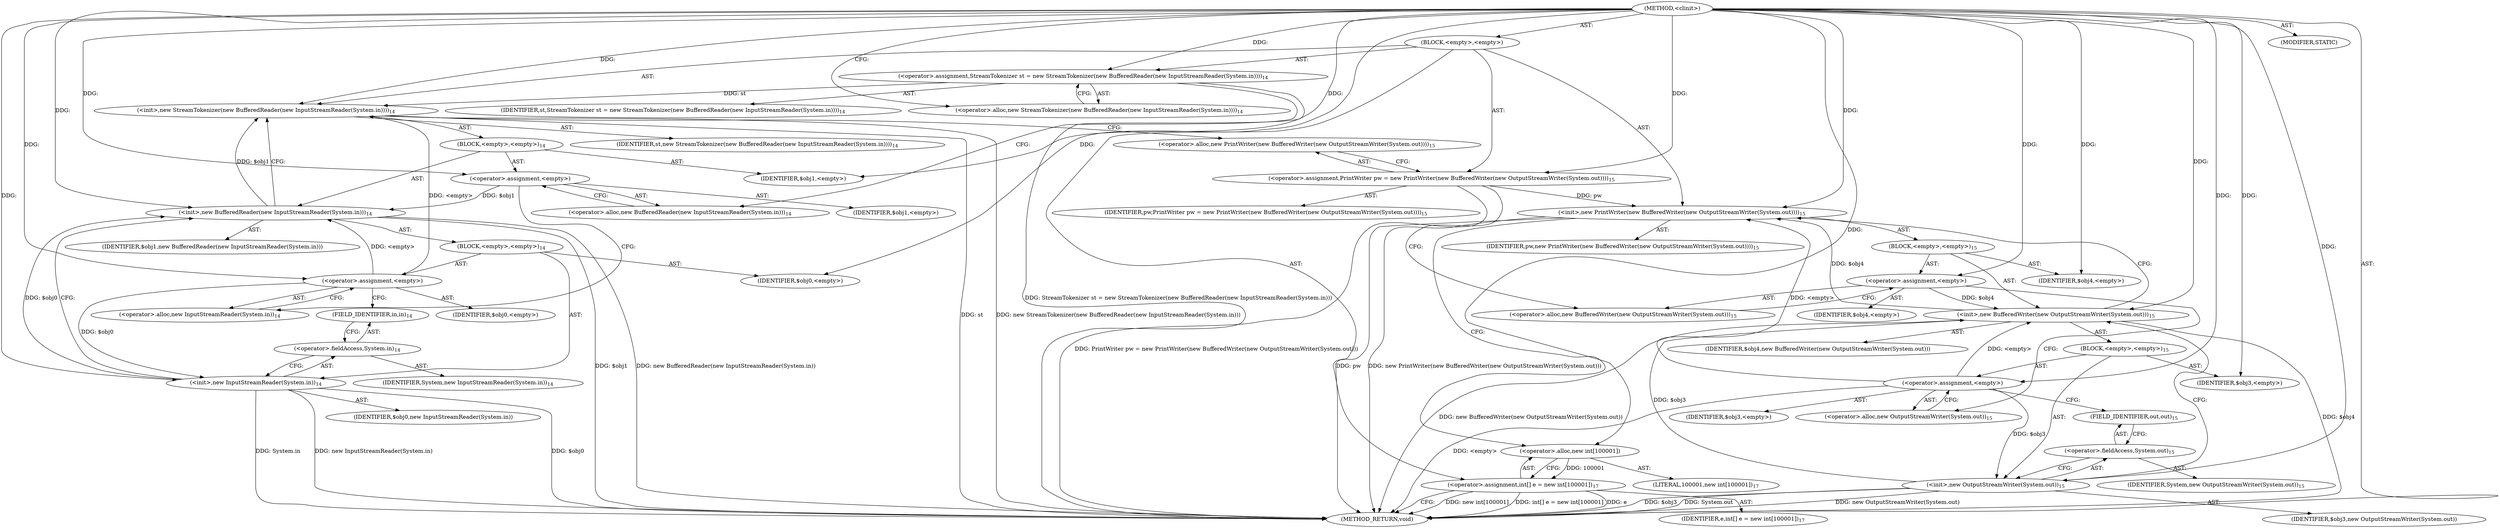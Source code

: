 digraph "&lt;clinit&gt;" {  
"424" [label = <(METHOD,&lt;clinit&gt;)> ]
"425" [label = <(BLOCK,&lt;empty&gt;,&lt;empty&gt;)> ]
"426" [label = <(&lt;operator&gt;.assignment,StreamTokenizer st = new StreamTokenizer(new BufferedReader(new InputStreamReader(System.in))))<SUB>14</SUB>> ]
"427" [label = <(IDENTIFIER,st,StreamTokenizer st = new StreamTokenizer(new BufferedReader(new InputStreamReader(System.in))))<SUB>14</SUB>> ]
"428" [label = <(&lt;operator&gt;.alloc,new StreamTokenizer(new BufferedReader(new InputStreamReader(System.in))))<SUB>14</SUB>> ]
"429" [label = <(&lt;init&gt;,new StreamTokenizer(new BufferedReader(new InputStreamReader(System.in))))<SUB>14</SUB>> ]
"3" [label = <(IDENTIFIER,st,new StreamTokenizer(new BufferedReader(new InputStreamReader(System.in))))<SUB>14</SUB>> ]
"430" [label = <(BLOCK,&lt;empty&gt;,&lt;empty&gt;)<SUB>14</SUB>> ]
"431" [label = <(&lt;operator&gt;.assignment,&lt;empty&gt;)> ]
"432" [label = <(IDENTIFIER,$obj1,&lt;empty&gt;)> ]
"433" [label = <(&lt;operator&gt;.alloc,new BufferedReader(new InputStreamReader(System.in)))<SUB>14</SUB>> ]
"434" [label = <(&lt;init&gt;,new BufferedReader(new InputStreamReader(System.in)))<SUB>14</SUB>> ]
"435" [label = <(IDENTIFIER,$obj1,new BufferedReader(new InputStreamReader(System.in)))> ]
"436" [label = <(BLOCK,&lt;empty&gt;,&lt;empty&gt;)<SUB>14</SUB>> ]
"437" [label = <(&lt;operator&gt;.assignment,&lt;empty&gt;)> ]
"438" [label = <(IDENTIFIER,$obj0,&lt;empty&gt;)> ]
"439" [label = <(&lt;operator&gt;.alloc,new InputStreamReader(System.in))<SUB>14</SUB>> ]
"440" [label = <(&lt;init&gt;,new InputStreamReader(System.in))<SUB>14</SUB>> ]
"441" [label = <(IDENTIFIER,$obj0,new InputStreamReader(System.in))> ]
"442" [label = <(&lt;operator&gt;.fieldAccess,System.in)<SUB>14</SUB>> ]
"443" [label = <(IDENTIFIER,System,new InputStreamReader(System.in))<SUB>14</SUB>> ]
"444" [label = <(FIELD_IDENTIFIER,in,in)<SUB>14</SUB>> ]
"445" [label = <(IDENTIFIER,$obj0,&lt;empty&gt;)> ]
"446" [label = <(IDENTIFIER,$obj1,&lt;empty&gt;)> ]
"447" [label = <(&lt;operator&gt;.assignment,PrintWriter pw = new PrintWriter(new BufferedWriter(new OutputStreamWriter(System.out))))<SUB>15</SUB>> ]
"448" [label = <(IDENTIFIER,pw,PrintWriter pw = new PrintWriter(new BufferedWriter(new OutputStreamWriter(System.out))))<SUB>15</SUB>> ]
"449" [label = <(&lt;operator&gt;.alloc,new PrintWriter(new BufferedWriter(new OutputStreamWriter(System.out))))<SUB>15</SUB>> ]
"450" [label = <(&lt;init&gt;,new PrintWriter(new BufferedWriter(new OutputStreamWriter(System.out))))<SUB>15</SUB>> ]
"5" [label = <(IDENTIFIER,pw,new PrintWriter(new BufferedWriter(new OutputStreamWriter(System.out))))<SUB>15</SUB>> ]
"451" [label = <(BLOCK,&lt;empty&gt;,&lt;empty&gt;)<SUB>15</SUB>> ]
"452" [label = <(&lt;operator&gt;.assignment,&lt;empty&gt;)> ]
"453" [label = <(IDENTIFIER,$obj4,&lt;empty&gt;)> ]
"454" [label = <(&lt;operator&gt;.alloc,new BufferedWriter(new OutputStreamWriter(System.out)))<SUB>15</SUB>> ]
"455" [label = <(&lt;init&gt;,new BufferedWriter(new OutputStreamWriter(System.out)))<SUB>15</SUB>> ]
"456" [label = <(IDENTIFIER,$obj4,new BufferedWriter(new OutputStreamWriter(System.out)))> ]
"457" [label = <(BLOCK,&lt;empty&gt;,&lt;empty&gt;)<SUB>15</SUB>> ]
"458" [label = <(&lt;operator&gt;.assignment,&lt;empty&gt;)> ]
"459" [label = <(IDENTIFIER,$obj3,&lt;empty&gt;)> ]
"460" [label = <(&lt;operator&gt;.alloc,new OutputStreamWriter(System.out))<SUB>15</SUB>> ]
"461" [label = <(&lt;init&gt;,new OutputStreamWriter(System.out))<SUB>15</SUB>> ]
"462" [label = <(IDENTIFIER,$obj3,new OutputStreamWriter(System.out))> ]
"463" [label = <(&lt;operator&gt;.fieldAccess,System.out)<SUB>15</SUB>> ]
"464" [label = <(IDENTIFIER,System,new OutputStreamWriter(System.out))<SUB>15</SUB>> ]
"465" [label = <(FIELD_IDENTIFIER,out,out)<SUB>15</SUB>> ]
"466" [label = <(IDENTIFIER,$obj3,&lt;empty&gt;)> ]
"467" [label = <(IDENTIFIER,$obj4,&lt;empty&gt;)> ]
"468" [label = <(&lt;operator&gt;.assignment,int[] e = new int[100001])<SUB>17</SUB>> ]
"469" [label = <(IDENTIFIER,e,int[] e = new int[100001])<SUB>17</SUB>> ]
"470" [label = <(&lt;operator&gt;.alloc,new int[100001])> ]
"471" [label = <(LITERAL,100001,new int[100001])<SUB>17</SUB>> ]
"472" [label = <(MODIFIER,STATIC)> ]
"473" [label = <(METHOD_RETURN,void)> ]
  "424" -> "425"  [ label = "AST: "] 
  "424" -> "472"  [ label = "AST: "] 
  "424" -> "473"  [ label = "AST: "] 
  "425" -> "426"  [ label = "AST: "] 
  "425" -> "429"  [ label = "AST: "] 
  "425" -> "447"  [ label = "AST: "] 
  "425" -> "450"  [ label = "AST: "] 
  "425" -> "468"  [ label = "AST: "] 
  "426" -> "427"  [ label = "AST: "] 
  "426" -> "428"  [ label = "AST: "] 
  "429" -> "3"  [ label = "AST: "] 
  "429" -> "430"  [ label = "AST: "] 
  "430" -> "431"  [ label = "AST: "] 
  "430" -> "434"  [ label = "AST: "] 
  "430" -> "446"  [ label = "AST: "] 
  "431" -> "432"  [ label = "AST: "] 
  "431" -> "433"  [ label = "AST: "] 
  "434" -> "435"  [ label = "AST: "] 
  "434" -> "436"  [ label = "AST: "] 
  "436" -> "437"  [ label = "AST: "] 
  "436" -> "440"  [ label = "AST: "] 
  "436" -> "445"  [ label = "AST: "] 
  "437" -> "438"  [ label = "AST: "] 
  "437" -> "439"  [ label = "AST: "] 
  "440" -> "441"  [ label = "AST: "] 
  "440" -> "442"  [ label = "AST: "] 
  "442" -> "443"  [ label = "AST: "] 
  "442" -> "444"  [ label = "AST: "] 
  "447" -> "448"  [ label = "AST: "] 
  "447" -> "449"  [ label = "AST: "] 
  "450" -> "5"  [ label = "AST: "] 
  "450" -> "451"  [ label = "AST: "] 
  "451" -> "452"  [ label = "AST: "] 
  "451" -> "455"  [ label = "AST: "] 
  "451" -> "467"  [ label = "AST: "] 
  "452" -> "453"  [ label = "AST: "] 
  "452" -> "454"  [ label = "AST: "] 
  "455" -> "456"  [ label = "AST: "] 
  "455" -> "457"  [ label = "AST: "] 
  "457" -> "458"  [ label = "AST: "] 
  "457" -> "461"  [ label = "AST: "] 
  "457" -> "466"  [ label = "AST: "] 
  "458" -> "459"  [ label = "AST: "] 
  "458" -> "460"  [ label = "AST: "] 
  "461" -> "462"  [ label = "AST: "] 
  "461" -> "463"  [ label = "AST: "] 
  "463" -> "464"  [ label = "AST: "] 
  "463" -> "465"  [ label = "AST: "] 
  "468" -> "469"  [ label = "AST: "] 
  "468" -> "470"  [ label = "AST: "] 
  "470" -> "471"  [ label = "AST: "] 
  "426" -> "433"  [ label = "CFG: "] 
  "429" -> "449"  [ label = "CFG: "] 
  "447" -> "454"  [ label = "CFG: "] 
  "450" -> "470"  [ label = "CFG: "] 
  "468" -> "473"  [ label = "CFG: "] 
  "428" -> "426"  [ label = "CFG: "] 
  "449" -> "447"  [ label = "CFG: "] 
  "470" -> "468"  [ label = "CFG: "] 
  "431" -> "439"  [ label = "CFG: "] 
  "434" -> "429"  [ label = "CFG: "] 
  "452" -> "460"  [ label = "CFG: "] 
  "455" -> "450"  [ label = "CFG: "] 
  "433" -> "431"  [ label = "CFG: "] 
  "454" -> "452"  [ label = "CFG: "] 
  "437" -> "444"  [ label = "CFG: "] 
  "440" -> "434"  [ label = "CFG: "] 
  "458" -> "465"  [ label = "CFG: "] 
  "461" -> "455"  [ label = "CFG: "] 
  "439" -> "437"  [ label = "CFG: "] 
  "442" -> "440"  [ label = "CFG: "] 
  "460" -> "458"  [ label = "CFG: "] 
  "463" -> "461"  [ label = "CFG: "] 
  "444" -> "442"  [ label = "CFG: "] 
  "465" -> "463"  [ label = "CFG: "] 
  "424" -> "428"  [ label = "CFG: "] 
  "426" -> "473"  [ label = "DDG: StreamTokenizer st = new StreamTokenizer(new BufferedReader(new InputStreamReader(System.in)))"] 
  "429" -> "473"  [ label = "DDG: st"] 
  "434" -> "473"  [ label = "DDG: $obj1"] 
  "440" -> "473"  [ label = "DDG: $obj0"] 
  "440" -> "473"  [ label = "DDG: System.in"] 
  "440" -> "473"  [ label = "DDG: new InputStreamReader(System.in)"] 
  "434" -> "473"  [ label = "DDG: new BufferedReader(new InputStreamReader(System.in))"] 
  "429" -> "473"  [ label = "DDG: new StreamTokenizer(new BufferedReader(new InputStreamReader(System.in)))"] 
  "447" -> "473"  [ label = "DDG: PrintWriter pw = new PrintWriter(new BufferedWriter(new OutputStreamWriter(System.out)))"] 
  "450" -> "473"  [ label = "DDG: pw"] 
  "455" -> "473"  [ label = "DDG: $obj4"] 
  "458" -> "473"  [ label = "DDG: &lt;empty&gt;"] 
  "461" -> "473"  [ label = "DDG: $obj3"] 
  "461" -> "473"  [ label = "DDG: System.out"] 
  "461" -> "473"  [ label = "DDG: new OutputStreamWriter(System.out)"] 
  "455" -> "473"  [ label = "DDG: new BufferedWriter(new OutputStreamWriter(System.out))"] 
  "450" -> "473"  [ label = "DDG: new PrintWriter(new BufferedWriter(new OutputStreamWriter(System.out)))"] 
  "468" -> "473"  [ label = "DDG: new int[100001]"] 
  "468" -> "473"  [ label = "DDG: int[] e = new int[100001]"] 
  "468" -> "473"  [ label = "DDG: e"] 
  "424" -> "426"  [ label = "DDG: "] 
  "424" -> "447"  [ label = "DDG: "] 
  "470" -> "468"  [ label = "DDG: 100001"] 
  "426" -> "429"  [ label = "DDG: st"] 
  "424" -> "429"  [ label = "DDG: "] 
  "437" -> "429"  [ label = "DDG: &lt;empty&gt;"] 
  "434" -> "429"  [ label = "DDG: $obj1"] 
  "447" -> "450"  [ label = "DDG: pw"] 
  "424" -> "450"  [ label = "DDG: "] 
  "458" -> "450"  [ label = "DDG: &lt;empty&gt;"] 
  "455" -> "450"  [ label = "DDG: $obj4"] 
  "424" -> "431"  [ label = "DDG: "] 
  "424" -> "446"  [ label = "DDG: "] 
  "424" -> "452"  [ label = "DDG: "] 
  "424" -> "467"  [ label = "DDG: "] 
  "424" -> "470"  [ label = "DDG: "] 
  "431" -> "434"  [ label = "DDG: $obj1"] 
  "424" -> "434"  [ label = "DDG: "] 
  "437" -> "434"  [ label = "DDG: &lt;empty&gt;"] 
  "440" -> "434"  [ label = "DDG: $obj0"] 
  "452" -> "455"  [ label = "DDG: $obj4"] 
  "424" -> "455"  [ label = "DDG: "] 
  "458" -> "455"  [ label = "DDG: &lt;empty&gt;"] 
  "461" -> "455"  [ label = "DDG: $obj3"] 
  "424" -> "437"  [ label = "DDG: "] 
  "424" -> "445"  [ label = "DDG: "] 
  "424" -> "458"  [ label = "DDG: "] 
  "424" -> "466"  [ label = "DDG: "] 
  "437" -> "440"  [ label = "DDG: $obj0"] 
  "424" -> "440"  [ label = "DDG: "] 
  "458" -> "461"  [ label = "DDG: $obj3"] 
  "424" -> "461"  [ label = "DDG: "] 
}
